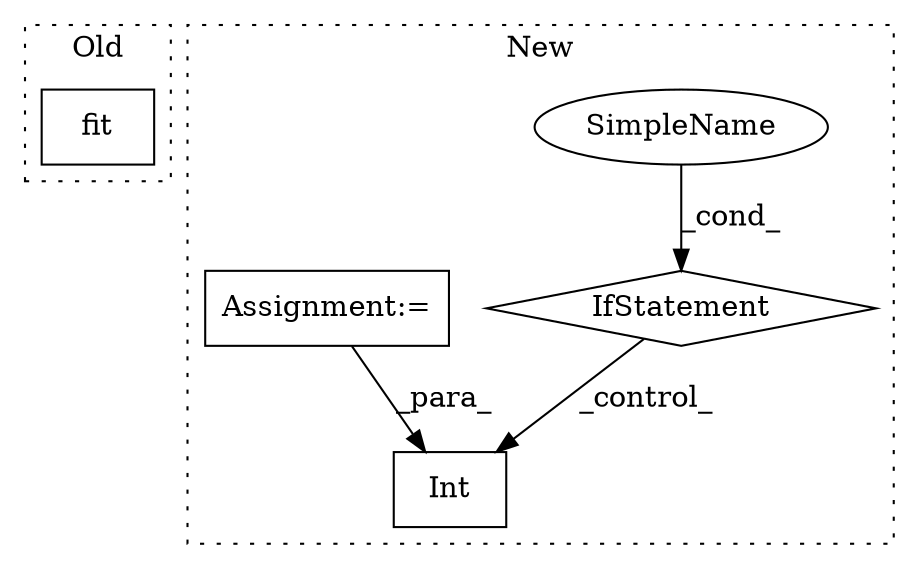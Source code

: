 digraph G {
subgraph cluster0 {
1 [label="fit" a="32" s="9649,9654" l="4,1" shape="box"];
label = "Old";
style="dotted";
}
subgraph cluster1 {
2 [label="Int" a="32" s="10164,10171" l="4,1" shape="box"];
3 [label="IfStatement" a="25" s="10250" l="42" shape="diamond"];
4 [label="SimpleName" a="42" s="10287" l="5" shape="ellipse"];
5 [label="Assignment:=" a="7" s="10069" l="24" shape="box"];
label = "New";
style="dotted";
}
3 -> 2 [label="_control_"];
4 -> 3 [label="_cond_"];
5 -> 2 [label="_para_"];
}